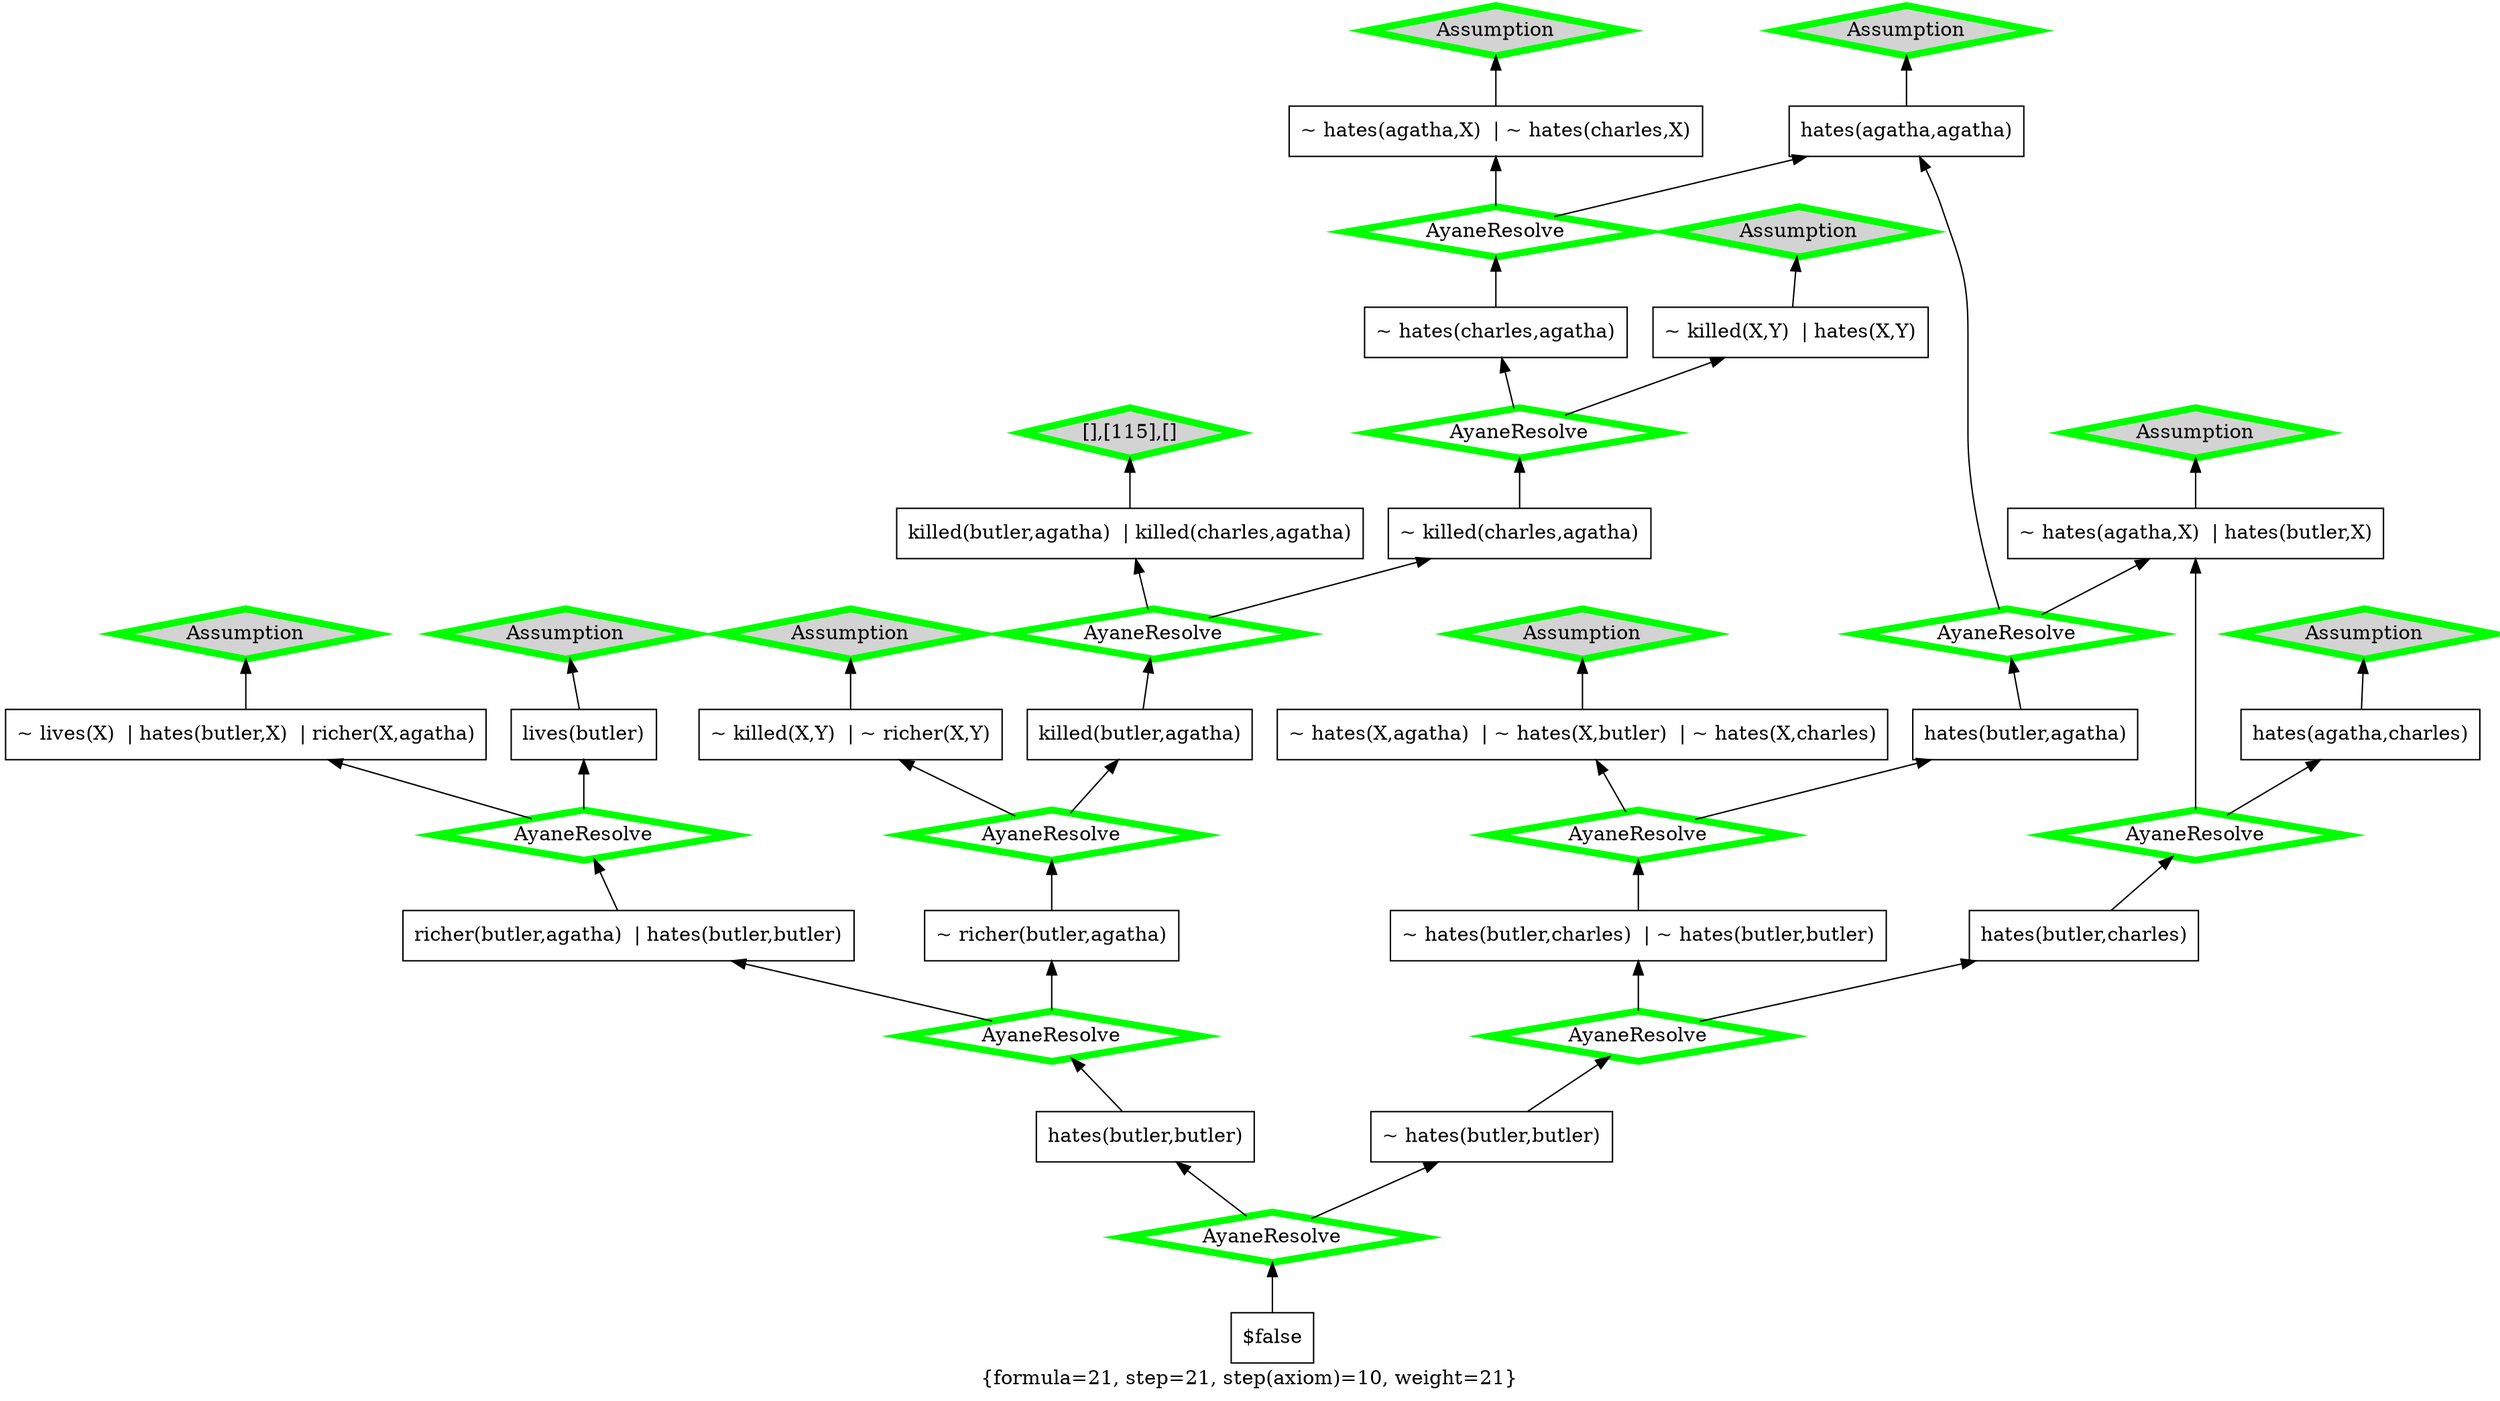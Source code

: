 digraph g 
{ rankdir=BT;
 labelloc=b label="{formula=21, step=21, step(axiom)=10, weight=21}"  
 "x_115" [ color="black" shape="box" label="killed(butler,agatha)  | killed(charles,agatha)" fillcolor="white" style="filled"  ];
  "x_130" [ color="black" shape="box" label="richer(butler,agatha)  | hates(butler,butler)" fillcolor="white" style="filled"  ];
  "x_401" [ color="black" shape="box" label="~ richer(butler,agatha)" fillcolor="white" style="filled"  ];
  "x_317" [ color="black" shape="box" label="~ hates(X,agatha)  | ~ hates(X,butler)  | ~ hates(X,charles)" fillcolor="white" style="filled"  ];
  "x_356" [ color="black" shape="box" label="~ lives(X)  | hates(butler,X)  | richer(X,agatha)" fillcolor="white" style="filled"  ];
  "x_93" [ color="black" shape="box" label="hates(butler,butler)" fillcolor="white" style="filled"  ];
  "x_404" [ color="black" shape="box" label="hates(butler,agatha)" fillcolor="white" style="filled"  ];
  "x_85" [ color="black" shape="box" label="~ killed(X,Y)  | hates(X,Y)" fillcolor="white" style="filled"  ];
  "x_357" [ color="black" shape="box" label="~ hates(agatha,X)  | hates(butler,X)" fillcolor="white" style="filled"  ];
  "x_124" [ color="black" shape="box" label="~ hates(charles,agatha)" fillcolor="white" style="filled"  ];
  "x_309" [ color="black" shape="box" label="~ hates(butler,charles)  | ~ hates(butler,butler)" fillcolor="white" style="filled"  ];
  "x_152" [ color="black" shape="box" label="hates(butler,charles)" fillcolor="white" style="filled"  ];
  "x_98" [ color="black" shape="box" label="~ hates(butler,butler)" fillcolor="white" style="filled"  ];
  "x_190" [ color="black" shape="box" label="lives(butler)" fillcolor="white" style="filled"  ];
  "x_311" [ color="black" shape="box" label="~ hates(agatha,X)  | ~ hates(charles,X)" fillcolor="white" style="filled"  ];
  "x_261" [ color="black" shape="box" label="~ killed(charles,agatha)" fillcolor="white" style="filled"  ];
  "x_126" [ color="black" shape="box" label="~ killed(X,Y)  | ~ richer(X,Y)" fillcolor="white" style="filled"  ];
  "x_376" [ color="black" shape="box" label="hates(agatha,agatha)" fillcolor="white" style="filled"  ];
  "x_409" [ color="black" shape="box" label="hates(agatha,charles)" fillcolor="white" style="filled"  ];
  "x_193" [ color="black" shape="box" label="killed(butler,agatha)" fillcolor="white" style="filled"  ];
  "x_140" [ color="black" shape="box" label="$false" fillcolor="white" style="filled"  ];
  "-7f2be617:1240b4a10d1:-4926" [ URL="http://browser.inference-web.org/iwbrowser/BrowseNodeSet?url=http%3A%2F%2Finference-web.org%2Fproofs%2Ftptp%2FSolutions%2FPUZ%2FPUZ001-1%2FAyane---1.1%2Fanswer.owl%23ns_27" color="green" shape="diamond" label="AyaneResolve" fillcolor="white" style="filled" penwidth="5"  ];
  "x_98" -> "-7f2be617:1240b4a10d1:-4926";
  "-7f2be617:1240b4a10d1:-4926" -> "x_152";
  "-7f2be617:1240b4a10d1:-4926" -> "x_309";
  "-7f2be617:1240b4a10d1:-490d" [ URL="http://browser.inference-web.org/iwbrowser/BrowseNodeSet?url=http%3A%2F%2Finference-web.org%2Fproofs%2Ftptp%2FSolutions%2FPUZ%2FPUZ001-1%2FAyane---1.1%2Fanswer.owl%23ns_no_one_hates_everyone" color="green" shape="diamond" label="Assumption" fillcolor="lightgrey" style="filled" penwidth="5"  ];
  "x_317" -> "-7f2be617:1240b4a10d1:-490d";
  "-7f2be617:1240b4a10d1:-491c" [ URL="http://browser.inference-web.org/iwbrowser/BrowseNodeSet?url=http%3A%2F%2Finference-web.org%2Fproofs%2Ftptp%2FSolutions%2FPUZ%2FPUZ001-1%2FAyane---1.1%2Fanswer.owl%23ns_agatha_hates_charles" color="green" shape="diamond" label="Assumption" fillcolor="lightgrey" style="filled" penwidth="5"  ];
  "x_409" -> "-7f2be617:1240b4a10d1:-491c";
  "-7f2be617:1240b4a10d1:-4917" [ URL="http://browser.inference-web.org/iwbrowser/BrowseNodeSet?url=http%3A%2F%2Finference-web.org%2Fproofs%2Ftptp%2FSolutions%2FPUZ%2FPUZ001-1%2FAyane---1.1%2Fanswer.owl%23ns_same_hates" color="green" shape="diamond" label="Assumption" fillcolor="lightgrey" style="filled" penwidth="5"  ];
  "x_357" -> "-7f2be617:1240b4a10d1:-4917";
  "-7f2be617:1240b4a10d1:-4930" [ URL="http://browser.inference-web.org/iwbrowser/BrowseNodeSet?url=http%3A%2F%2Finference-web.org%2Fproofs%2Ftptp%2FSolutions%2FPUZ%2FPUZ001-1%2FAyane---1.1%2Fanswer.owl%23ns_butler" color="green" shape="diamond" label="Assumption" fillcolor="lightgrey" style="filled" penwidth="5"  ];
  "x_190" -> "-7f2be617:1240b4a10d1:-4930";
  "-7f2be617:1240b4a10d1:-493f" [ URL="http://browser.inference-web.org/iwbrowser/BrowseNodeSet?url=http%3A%2F%2Finference-web.org%2Fproofs%2Ftptp%2FSolutions%2FPUZ%2FPUZ001-1%2FAyane---1.1%2Fanswer.owl%23ns_different_hates" color="green" shape="diamond" label="Assumption" fillcolor="lightgrey" style="filled" penwidth="5"  ];
  "x_311" -> "-7f2be617:1240b4a10d1:-493f";
  "-7f2be617:1240b4a10d1:-495d" [ URL="http://browser.inference-web.org/iwbrowser/BrowseNodeSet?url=http%3A%2F%2Finference-web.org%2Fproofs%2Ftptp%2FSolutions%2FPUZ%2FPUZ001-1%2FAyane---1.1%2Fanswer.owl%23ns_poorer_killer" color="green" shape="diamond" label="Assumption" fillcolor="lightgrey" style="filled" penwidth="5"  ];
  "x_126" -> "-7f2be617:1240b4a10d1:-495d";
  "-7f2be617:1240b4a10d1:-4958" [ URL="http://browser.inference-web.org/iwbrowser/BrowseNodeSet?url=http%3A%2F%2Finference-web.org%2Fproofs%2Ftptp%2FSolutions%2FPUZ%2FPUZ001-1%2FAyane---1.1%2Fanswer.owl%23ns_18" color="green" shape="diamond" label="AyaneResolve" fillcolor="white" style="filled" penwidth="5"  ];
  "x_193" -> "-7f2be617:1240b4a10d1:-4958";
  "-7f2be617:1240b4a10d1:-4958" -> "x_115";
  "-7f2be617:1240b4a10d1:-4958" -> "x_261";
  "-7f2be617:1240b4a10d1:-492b" [ URL="http://browser.inference-web.org/iwbrowser/BrowseNodeSet?url=http%3A%2F%2Finference-web.org%2Fproofs%2Ftptp%2FSolutions%2FPUZ%2FPUZ001-1%2FAyane---1.1%2Fanswer.owl%23ns_butler_hates_poor" color="green" shape="diamond" label="Assumption" fillcolor="lightgrey" style="filled" penwidth="5"  ];
  "x_356" -> "-7f2be617:1240b4a10d1:-492b";
  "-7f2be617:1240b4a10d1:-4944" [ URL="http://browser.inference-web.org/iwbrowser/BrowseNodeSet?url=http%3A%2F%2Finference-web.org%2Fproofs%2Ftptp%2FSolutions%2FPUZ%2FPUZ001-1%2FAyane---1.1%2Fanswer.owl%23ns_13" color="green" shape="diamond" label="AyaneResolve" fillcolor="white" style="filled" penwidth="5"  ];
  "x_124" -> "-7f2be617:1240b4a10d1:-4944";
  "-7f2be617:1240b4a10d1:-4944" -> "x_311";
  "-7f2be617:1240b4a10d1:-4944" -> "x_376";
  "-7f2be617:1240b4a10d1:-493a" [ URL="http://browser.inference-web.org/iwbrowser/BrowseNodeSet?url=http%3A%2F%2Finference-web.org%2Fproofs%2Ftptp%2FSolutions%2FPUZ%2FPUZ001-1%2FAyane---1.1%2Fanswer.owl%23ns_agatha_hates_agatha" color="green" shape="diamond" label="Assumption" fillcolor="lightgrey" style="filled" penwidth="5"  ];
  "x_376" -> "-7f2be617:1240b4a10d1:-493a";
  "-7f2be617:1240b4a10d1:-4921" [ URL="http://browser.inference-web.org/iwbrowser/BrowseNodeSet?url=http%3A%2F%2Finference-web.org%2Fproofs%2Ftptp%2FSolutions%2FPUZ%2FPUZ001-1%2FAyane---1.1%2Fanswer.owl%23ns_15" color="green" shape="diamond" label="AyaneResolve" fillcolor="white" style="filled" penwidth="5"  ];
  "x_152" -> "-7f2be617:1240b4a10d1:-4921";
  "-7f2be617:1240b4a10d1:-4921" -> "x_357";
  "-7f2be617:1240b4a10d1:-4921" -> "x_409";
  "-7f2be617:1240b4a10d1:-4908" [ URL="http://browser.inference-web.org/iwbrowser/BrowseNodeSet?url=http%3A%2F%2Finference-web.org%2Fproofs%2Ftptp%2FSolutions%2FPUZ%2FPUZ001-1%2FAyane---1.1%2Fanswer.owl%23ns_14" color="green" shape="diamond" label="AyaneResolve" fillcolor="white" style="filled" penwidth="5"  ];
  "x_404" -> "-7f2be617:1240b4a10d1:-4908";
  "-7f2be617:1240b4a10d1:-4908" -> "x_357";
  "-7f2be617:1240b4a10d1:-4908" -> "x_376";
  "-7f2be617:1240b4a10d1:-4962" [ URL="http://browser.inference-web.org/iwbrowser/BrowseNodeSet?url=http%3A%2F%2Finference-web.org%2Fproofs%2Ftptp%2FSolutions%2FPUZ%2FPUZ001-1%2FAyane---1.1%2Fanswer.owl%23ns_20" color="green" shape="diamond" label="AyaneResolve" fillcolor="white" style="filled" penwidth="5"  ];
  "x_401" -> "-7f2be617:1240b4a10d1:-4962";
  "-7f2be617:1240b4a10d1:-4962" -> "x_126";
  "-7f2be617:1240b4a10d1:-4962" -> "x_193";
  "-7f2be617:1240b4a10d1:-4912" [ URL="http://browser.inference-web.org/iwbrowser/BrowseNodeSet?url=http%3A%2F%2Finference-web.org%2Fproofs%2Ftptp%2FSolutions%2FPUZ%2FPUZ001-1%2FAyane---1.1%2Fanswer.owl%23ns_26" color="green" shape="diamond" label="AyaneResolve" fillcolor="white" style="filled" penwidth="5"  ];
  "x_309" -> "-7f2be617:1240b4a10d1:-4912";
  "-7f2be617:1240b4a10d1:-4912" -> "x_317";
  "-7f2be617:1240b4a10d1:-4912" -> "x_404";
  "-7f2be617:1240b4a10d1:-494e" [ URL="http://browser.inference-web.org/iwbrowser/BrowseNodeSet?url=http%3A%2F%2Finference-web.org%2Fproofs%2Ftptp%2FSolutions%2FPUZ%2FPUZ001-1%2FAyane---1.1%2Fanswer.owl%23ns_16" color="green" shape="diamond" label="AyaneResolve" fillcolor="white" style="filled" penwidth="5"  ];
  "x_261" -> "-7f2be617:1240b4a10d1:-494e";
  "-7f2be617:1240b4a10d1:-494e" -> "x_85";
  "-7f2be617:1240b4a10d1:-494e" -> "x_124";
  "-7f2be617:1240b4a10d1:-4935" [ URL="http://browser.inference-web.org/iwbrowser/BrowseNodeSet?url=http%3A%2F%2Finference-web.org%2Fproofs%2Ftptp%2FSolutions%2FPUZ%2FPUZ001-1%2FAyane---1.1%2Fanswer.owl%23ns_22" color="green" shape="diamond" label="AyaneResolve" fillcolor="white" style="filled" penwidth="5"  ];
  "x_130" -> "-7f2be617:1240b4a10d1:-4935";
  "-7f2be617:1240b4a10d1:-4935" -> "x_190";
  "-7f2be617:1240b4a10d1:-4935" -> "x_356";
  "-7f2be617:1240b4a10d1:-496c" [ URL="http://browser.inference-web.org/iwbrowser/BrowseNodeSet?url=http%3A%2F%2Finference-web.org%2Fproofs%2Ftptp%2FSolutions%2FPUZ%2FPUZ001-1%2FAyane---1.1%2Fanswer.owl%23answer" color="green" shape="diamond" label="AyaneResolve" fillcolor="white" style="filled" penwidth="5"  ];
  "x_140" -> "-7f2be617:1240b4a10d1:-496c";
  "-7f2be617:1240b4a10d1:-496c" -> "x_93";
  "-7f2be617:1240b4a10d1:-496c" -> "x_98";
  "-7f2be617:1240b4a10d1:-4967" [ URL="http://browser.inference-web.org/iwbrowser/BrowseNodeSet?url=http%3A%2F%2Finference-web.org%2Fproofs%2Ftptp%2FSolutions%2FPUZ%2FPUZ001-1%2FAyane---1.1%2Fanswer.owl%23ns_23" color="green" shape="diamond" label="AyaneResolve" fillcolor="white" style="filled" penwidth="5"  ];
  "x_93" -> "-7f2be617:1240b4a10d1:-4967";
  "-7f2be617:1240b4a10d1:-4967" -> "x_130";
  "-7f2be617:1240b4a10d1:-4967" -> "x_401";
  "-7f2be617:1240b4a10d1:-4953" [ URL="http://browser.inference-web.org/iwbrowser/BrowseNodeSet?url=http%3A%2F%2Finference-web.org%2Fproofs%2Ftptp%2FSolutions%2FPUZ%2FPUZ001-1%2FAyane---1.1%2Fanswer.owl%23ns_prove_neither_charles_nor_butler_did_it" color="green" shape="diamond" label="[],[115],[]" fillcolor="lightgrey" style="filled" penwidth="5"  ];
  "x_115" -> "-7f2be617:1240b4a10d1:-4953";
  "-7f2be617:1240b4a10d1:-4949" [ URL="http://browser.inference-web.org/iwbrowser/BrowseNodeSet?url=http%3A%2F%2Finference-web.org%2Fproofs%2Ftptp%2FSolutions%2FPUZ%2FPUZ001-1%2FAyane---1.1%2Fanswer.owl%23ns_killer_hates_victim" color="green" shape="diamond" label="Assumption" fillcolor="lightgrey" style="filled" penwidth="5"  ];
  "x_85" -> "-7f2be617:1240b4a10d1:-4949";
  }
